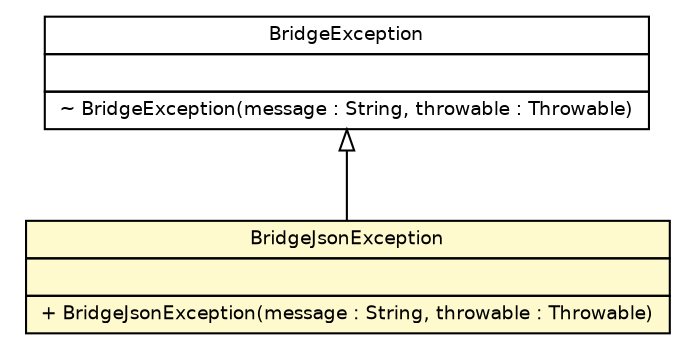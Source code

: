 #!/usr/local/bin/dot
#
# Class diagram 
# Generated by UMLGraph version R5_6-24-gf6e263 (http://www.umlgraph.org/)
#

digraph G {
	edge [fontname="Helvetica",fontsize=10,labelfontname="Helvetica",labelfontsize=10];
	node [fontname="Helvetica",fontsize=10,shape=plaintext];
	nodesep=0.25;
	ranksep=0.5;
	// cloud.robots.bridge.client.exceptions.BridgeException
	c175 [label=<<table title="cloud.robots.bridge.client.exceptions.BridgeException" border="0" cellborder="1" cellspacing="0" cellpadding="2" port="p" href="./BridgeException.html">
		<tr><td><table border="0" cellspacing="0" cellpadding="1">
<tr><td align="center" balign="center"> BridgeException </td></tr>
		</table></td></tr>
		<tr><td><table border="0" cellspacing="0" cellpadding="1">
<tr><td align="left" balign="left">  </td></tr>
		</table></td></tr>
		<tr><td><table border="0" cellspacing="0" cellpadding="1">
<tr><td align="left" balign="left"> ~ BridgeException(message : String, throwable : Throwable) </td></tr>
		</table></td></tr>
		</table>>, URL="./BridgeException.html", fontname="Helvetica", fontcolor="black", fontsize=9.0];
	// cloud.robots.bridge.client.exceptions.BridgeJsonException
	c177 [label=<<table title="cloud.robots.bridge.client.exceptions.BridgeJsonException" border="0" cellborder="1" cellspacing="0" cellpadding="2" port="p" bgcolor="lemonChiffon" href="./BridgeJsonException.html">
		<tr><td><table border="0" cellspacing="0" cellpadding="1">
<tr><td align="center" balign="center"> BridgeJsonException </td></tr>
		</table></td></tr>
		<tr><td><table border="0" cellspacing="0" cellpadding="1">
<tr><td align="left" balign="left">  </td></tr>
		</table></td></tr>
		<tr><td><table border="0" cellspacing="0" cellpadding="1">
<tr><td align="left" balign="left"> + BridgeJsonException(message : String, throwable : Throwable) </td></tr>
		</table></td></tr>
		</table>>, URL="./BridgeJsonException.html", fontname="Helvetica", fontcolor="black", fontsize=9.0];
	//cloud.robots.bridge.client.exceptions.BridgeJsonException extends cloud.robots.bridge.client.exceptions.BridgeException
	c175:p -> c177:p [dir=back,arrowtail=empty];
}

